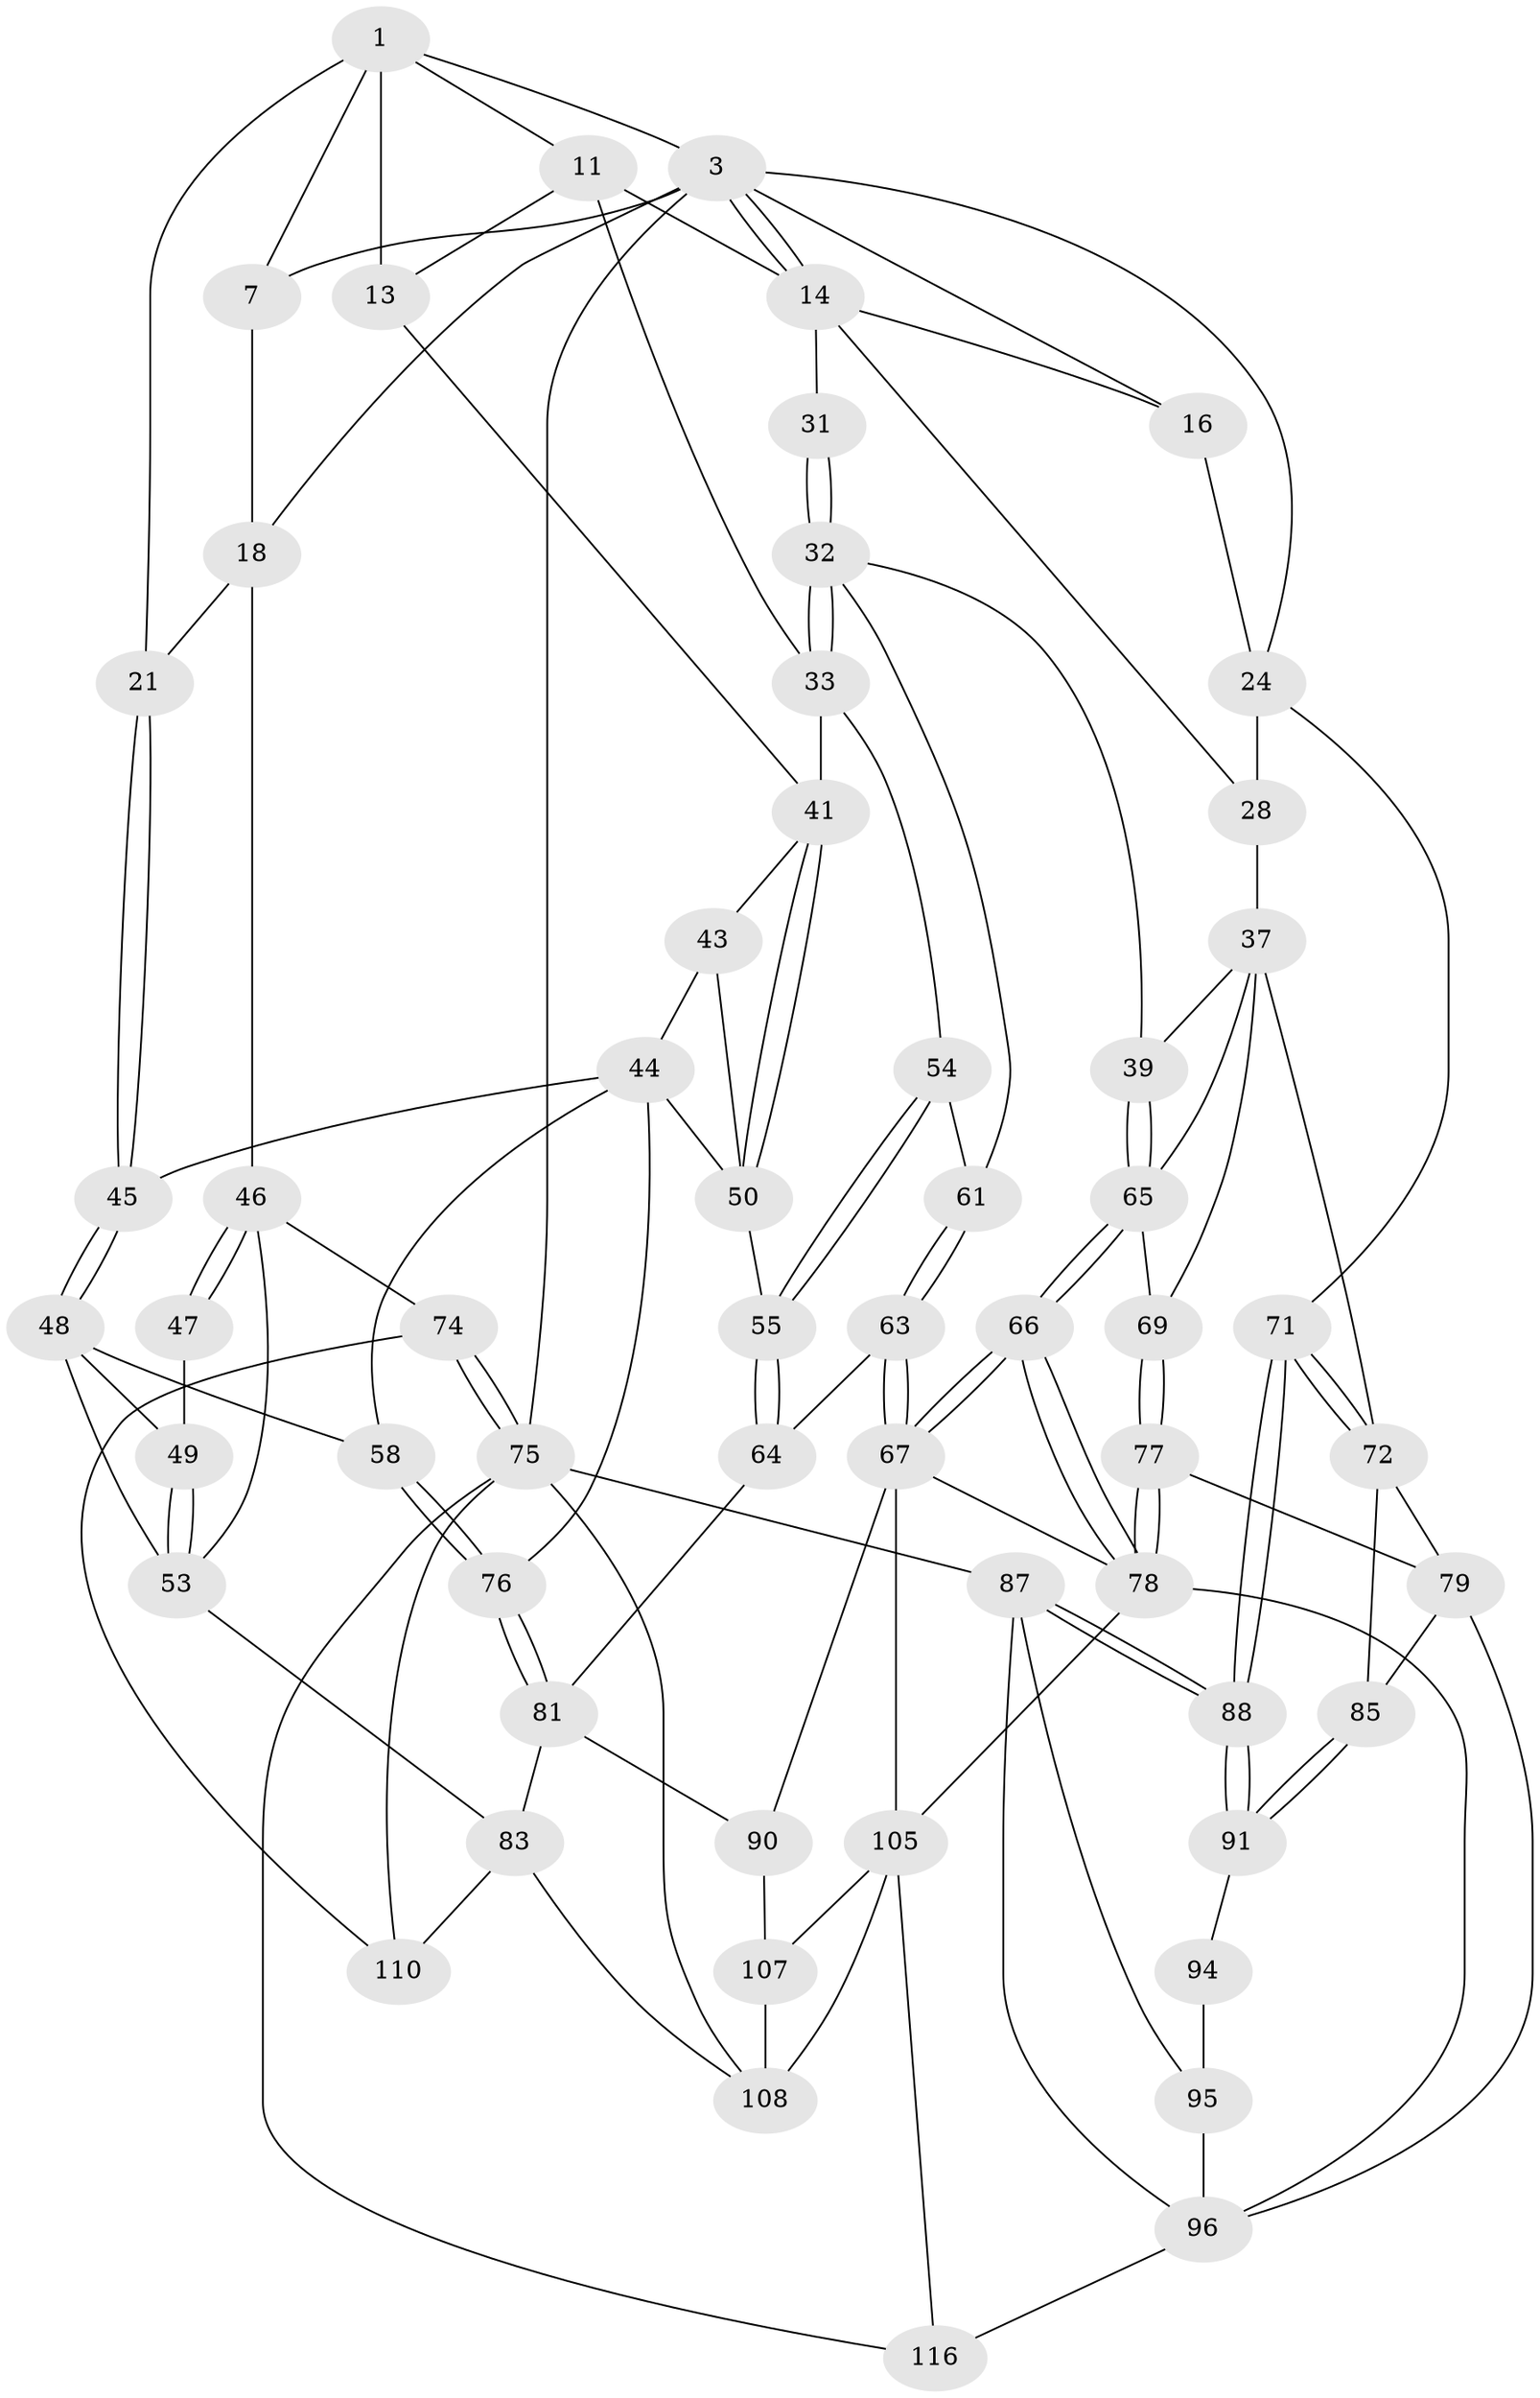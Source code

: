 // original degree distribution, {3: 0.025423728813559324, 4: 0.2288135593220339, 6: 0.2288135593220339, 5: 0.5169491525423728}
// Generated by graph-tools (version 1.1) at 2025/17/03/09/25 04:17:01]
// undirected, 59 vertices, 133 edges
graph export_dot {
graph [start="1"]
  node [color=gray90,style=filled];
  1 [pos="+0.3812139504475311+0",super="+2+8"];
  3 [pos="+0.6384692803875324+0",super="+4"];
  7 [pos="+0.16072245805068644+0",super="+10"];
  11 [pos="+0.501703625568115+0.16168790470539912",super="+15+12"];
  13 [pos="+0.4235215431298363+0.21054737024296696",super="+23"];
  14 [pos="+0.6717717811892595+0.04954971508379788",super="+17"];
  16 [pos="+0.8509898947925215+0.1226317729050231"];
  18 [pos="+0.08821840966565646+0.19753232938781617",super="+19+22"];
  21 [pos="+0.1709336436618762+0.31582022064196497"];
  24 [pos="+1+0.19444320378560628",super="+35+25"];
  28 [pos="+0.9251128320964925+0.23062313991876018",super="+36+29"];
  31 [pos="+0.668482229245088+0.2808555441409283"];
  32 [pos="+0.6414834058469767+0.3656684267857347",super="+40"];
  33 [pos="+0.5544119823736067+0.34412441413736045",super="+34"];
  37 [pos="+0.8444217208212135+0.39272329839040365",super="+38+56"];
  39 [pos="+0.7186693465880674+0.4133968656045864"];
  41 [pos="+0.45502908216538546+0.42692788124094727",super="+42"];
  43 [pos="+0.3529049560560334+0.2997623905845822"];
  44 [pos="+0.21083294925644464+0.35647524124510993",super="+57"];
  45 [pos="+0.20521218288355658+0.35484721045653267"];
  46 [pos="+0+0.17011795037113325",super="+52"];
  47 [pos="+0.08256702643185618+0.35386110245899793"];
  48 [pos="+0.1500604852306347+0.42744618776939386",super="+59"];
  49 [pos="+0.06976052482069667+0.36951980215947083"];
  50 [pos="+0.41841432674670853+0.5156472657602802",super="+51"];
  53 [pos="+0+0.584029718867904",super="+62"];
  54 [pos="+0.5244146583700716+0.46000622517489903"];
  55 [pos="+0.4450793871415193+0.5285254512046909"];
  58 [pos="+0.17233531962381848+0.5219541342883864"];
  61 [pos="+0.6045028192581502+0.45381540779129637"];
  63 [pos="+0.5565950510100716+0.5990451821278081"];
  64 [pos="+0.5255162140270014+0.5884073544802908"];
  65 [pos="+0.6996330402604493+0.5931959485021288",super="+70"];
  66 [pos="+0.6727872039976104+0.660969458524433"];
  67 [pos="+0.5895722984668056+0.6295122209567423",super="+89"];
  69 [pos="+0.8494311785933555+0.554034561284712"];
  71 [pos="+1+0.6172539259177116"];
  72 [pos="+0.979121877314013+0.5993721121388794",super="+73"];
  74 [pos="+0+0.6396041781411489"];
  75 [pos="+0+1",super="+86+114"];
  76 [pos="+0.2873226695945767+0.6632710435000945"];
  77 [pos="+0.7080515172006884+0.6746178145235808"];
  78 [pos="+0.6764134055991138+0.6658227037642028",super="+98"];
  79 [pos="+0.7880839805714318+0.6790411974784892",super="+80"];
  81 [pos="+0.283187198992207+0.6810307420287354",super="+84+82"];
  83 [pos="+0.24743674993704315+0.710211622620677",super="+109"];
  85 [pos="+0.8716848085381748+0.7054757874074258"];
  87 [pos="+1+1",super="+104"];
  88 [pos="+1+0.9173307743039766"];
  90 [pos="+0.40940015132786317+0.7051888866083972",super="+92"];
  91 [pos="+0.9157237059881178+0.7796794571206871"];
  94 [pos="+0.8693463767732197+0.7936461828066069"];
  95 [pos="+0.773831451004367+0.7530803473131972",super="+103"];
  96 [pos="+0.7682610507294312+0.7471268729542984",super="+100"];
  105 [pos="+0.5138447235404535+0.9236341580268912",super="+112+106"];
  107 [pos="+0.4222088967421183+0.8516815444840848"];
  108 [pos="+0.27435126103612967+0.8629141502274525",super="+115"];
  110 [pos="+0.21785821106734096+0.8476854921449489",super="+113+111"];
  116 [pos="+0.6951087971636964+1"];
  1 -- 3;
  1 -- 11;
  1 -- 13 [weight=2];
  1 -- 21;
  1 -- 7;
  3 -- 14;
  3 -- 14;
  3 -- 16;
  3 -- 7;
  3 -- 24;
  3 -- 75 [weight=2];
  3 -- 18;
  7 -- 18;
  11 -- 14 [weight=2];
  11 -- 13;
  11 -- 33;
  13 -- 41;
  14 -- 16;
  14 -- 31 [weight=2];
  14 -- 28;
  16 -- 24;
  18 -- 46;
  18 -- 21;
  21 -- 45;
  21 -- 45;
  24 -- 71;
  24 -- 28 [weight=2];
  28 -- 37 [weight=2];
  31 -- 32;
  31 -- 32;
  32 -- 33;
  32 -- 33;
  32 -- 61;
  32 -- 39;
  33 -- 54;
  33 -- 41;
  37 -- 39;
  37 -- 69;
  37 -- 72;
  37 -- 65;
  39 -- 65;
  39 -- 65;
  41 -- 50;
  41 -- 50;
  41 -- 43;
  43 -- 44;
  43 -- 50;
  44 -- 45;
  44 -- 58;
  44 -- 76;
  44 -- 50;
  45 -- 48;
  45 -- 48;
  46 -- 47;
  46 -- 47;
  46 -- 74;
  46 -- 53;
  47 -- 49;
  48 -- 49;
  48 -- 58;
  48 -- 53;
  49 -- 53;
  49 -- 53;
  50 -- 55;
  53 -- 83;
  54 -- 55;
  54 -- 55;
  54 -- 61;
  55 -- 64;
  55 -- 64;
  58 -- 76;
  58 -- 76;
  61 -- 63;
  61 -- 63;
  63 -- 64;
  63 -- 67;
  63 -- 67;
  64 -- 81;
  65 -- 66;
  65 -- 66;
  65 -- 69;
  66 -- 67;
  66 -- 67;
  66 -- 78;
  66 -- 78;
  67 -- 105;
  67 -- 90 [weight=2];
  67 -- 78;
  69 -- 77;
  69 -- 77;
  71 -- 72;
  71 -- 72;
  71 -- 88;
  71 -- 88;
  72 -- 85;
  72 -- 79;
  74 -- 75;
  74 -- 75;
  74 -- 110;
  75 -- 116;
  75 -- 87;
  75 -- 108;
  75 -- 110;
  76 -- 81;
  76 -- 81;
  77 -- 78;
  77 -- 78;
  77 -- 79;
  78 -- 105;
  78 -- 96;
  79 -- 85;
  79 -- 96;
  81 -- 90 [weight=2];
  81 -- 83;
  83 -- 108;
  83 -- 110;
  85 -- 91;
  85 -- 91;
  87 -- 88;
  87 -- 88;
  87 -- 95;
  87 -- 96;
  88 -- 91;
  88 -- 91;
  90 -- 107;
  91 -- 94;
  94 -- 95 [weight=2];
  95 -- 96;
  96 -- 116;
  105 -- 116;
  105 -- 108 [weight=2];
  105 -- 107;
  107 -- 108;
}
